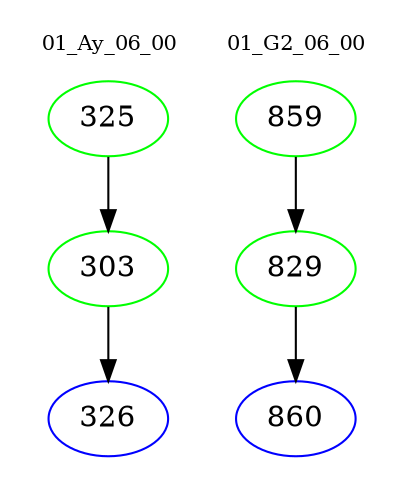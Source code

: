 digraph{
subgraph cluster_0 {
color = white
label = "01_Ay_06_00";
fontsize=10;
T0_325 [label="325", color="green"]
T0_325 -> T0_303 [color="black"]
T0_303 [label="303", color="green"]
T0_303 -> T0_326 [color="black"]
T0_326 [label="326", color="blue"]
}
subgraph cluster_1 {
color = white
label = "01_G2_06_00";
fontsize=10;
T1_859 [label="859", color="green"]
T1_859 -> T1_829 [color="black"]
T1_829 [label="829", color="green"]
T1_829 -> T1_860 [color="black"]
T1_860 [label="860", color="blue"]
}
}
